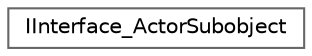digraph "Graphical Class Hierarchy"
{
 // INTERACTIVE_SVG=YES
 // LATEX_PDF_SIZE
  bgcolor="transparent";
  edge [fontname=Helvetica,fontsize=10,labelfontname=Helvetica,labelfontsize=10];
  node [fontname=Helvetica,fontsize=10,shape=box,height=0.2,width=0.4];
  rankdir="LR";
  Node0 [id="Node000000",label="IInterface_ActorSubobject",height=0.2,width=0.4,color="grey40", fillcolor="white", style="filled",URL="$d9/de3/classIInterface__ActorSubobject.html",tooltip="Interface for actor subobjects."];
}
